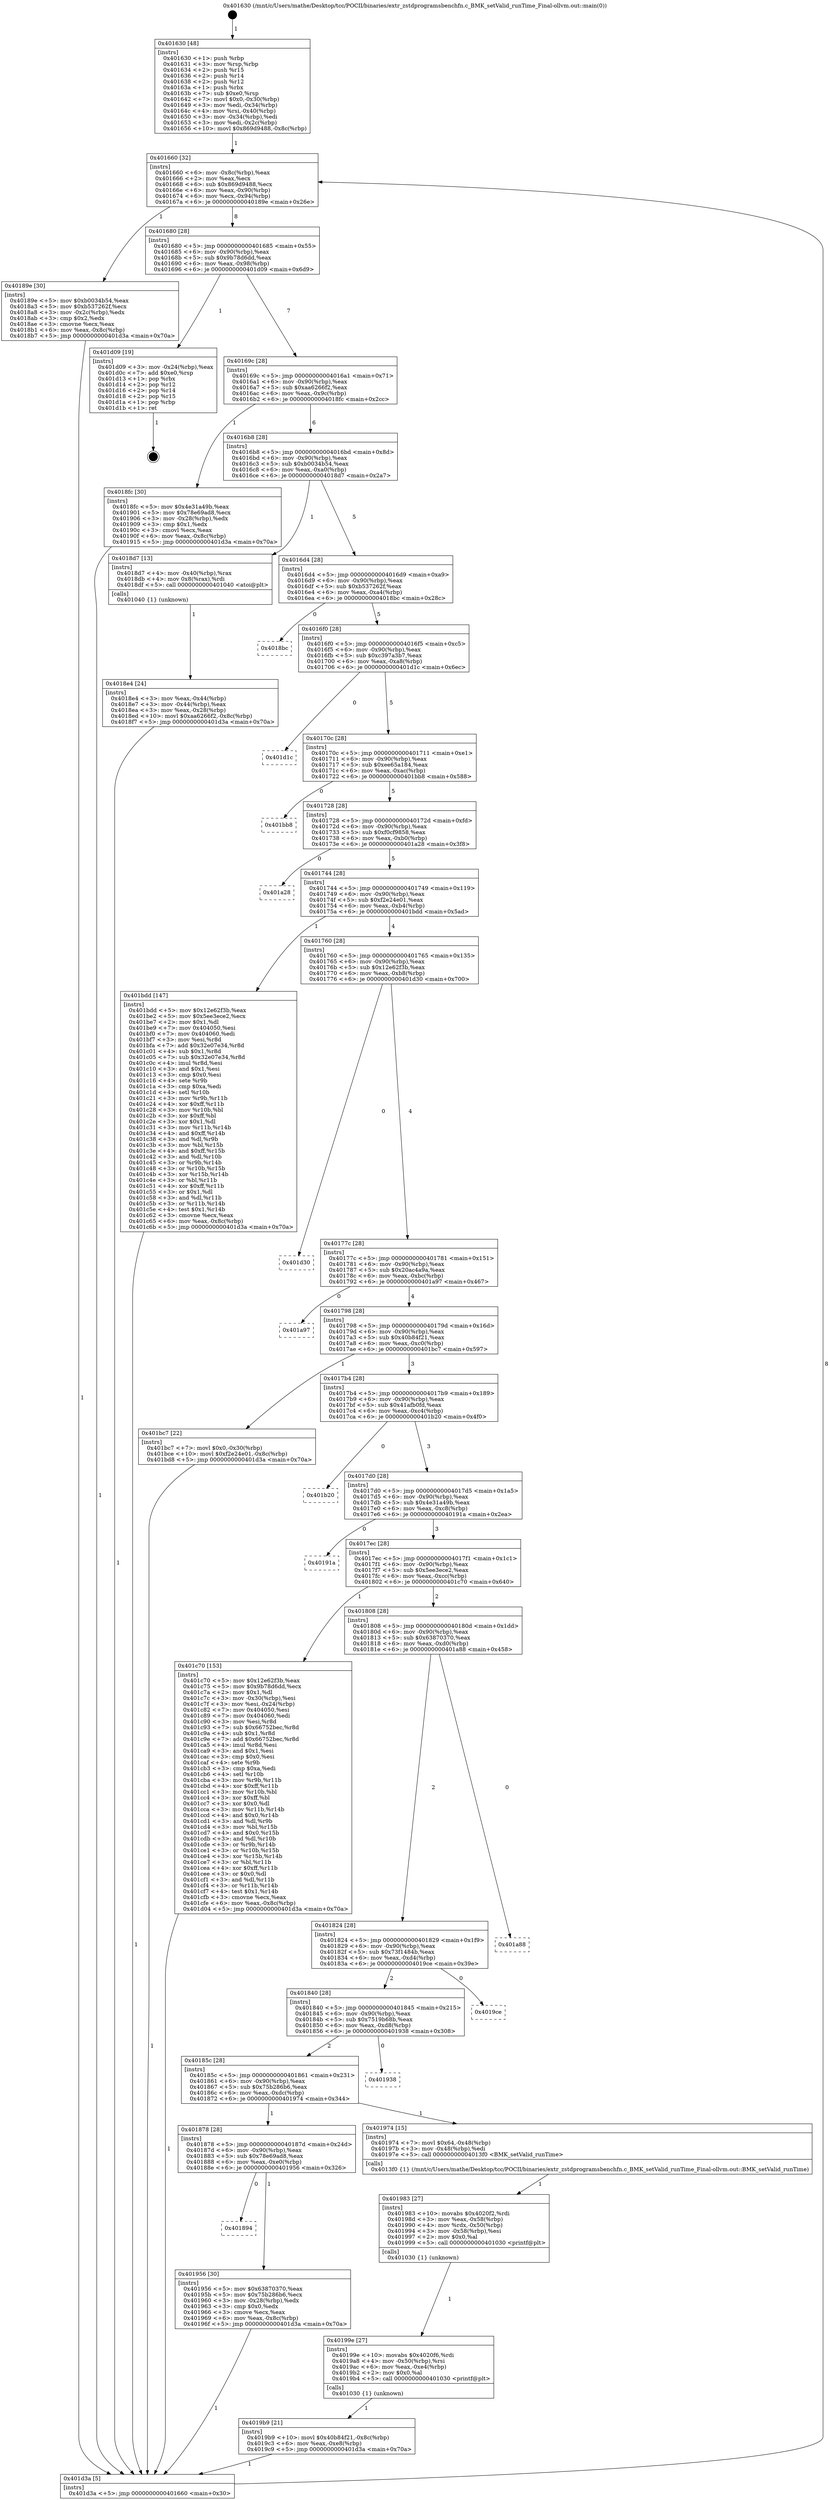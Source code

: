 digraph "0x401630" {
  label = "0x401630 (/mnt/c/Users/mathe/Desktop/tcc/POCII/binaries/extr_zstdprogramsbenchfn.c_BMK_setValid_runTime_Final-ollvm.out::main(0))"
  labelloc = "t"
  node[shape=record]

  Entry [label="",width=0.3,height=0.3,shape=circle,fillcolor=black,style=filled]
  "0x401660" [label="{
     0x401660 [32]\l
     | [instrs]\l
     &nbsp;&nbsp;0x401660 \<+6\>: mov -0x8c(%rbp),%eax\l
     &nbsp;&nbsp;0x401666 \<+2\>: mov %eax,%ecx\l
     &nbsp;&nbsp;0x401668 \<+6\>: sub $0x869d9488,%ecx\l
     &nbsp;&nbsp;0x40166e \<+6\>: mov %eax,-0x90(%rbp)\l
     &nbsp;&nbsp;0x401674 \<+6\>: mov %ecx,-0x94(%rbp)\l
     &nbsp;&nbsp;0x40167a \<+6\>: je 000000000040189e \<main+0x26e\>\l
  }"]
  "0x40189e" [label="{
     0x40189e [30]\l
     | [instrs]\l
     &nbsp;&nbsp;0x40189e \<+5\>: mov $0xb0034b54,%eax\l
     &nbsp;&nbsp;0x4018a3 \<+5\>: mov $0xb537262f,%ecx\l
     &nbsp;&nbsp;0x4018a8 \<+3\>: mov -0x2c(%rbp),%edx\l
     &nbsp;&nbsp;0x4018ab \<+3\>: cmp $0x2,%edx\l
     &nbsp;&nbsp;0x4018ae \<+3\>: cmovne %ecx,%eax\l
     &nbsp;&nbsp;0x4018b1 \<+6\>: mov %eax,-0x8c(%rbp)\l
     &nbsp;&nbsp;0x4018b7 \<+5\>: jmp 0000000000401d3a \<main+0x70a\>\l
  }"]
  "0x401680" [label="{
     0x401680 [28]\l
     | [instrs]\l
     &nbsp;&nbsp;0x401680 \<+5\>: jmp 0000000000401685 \<main+0x55\>\l
     &nbsp;&nbsp;0x401685 \<+6\>: mov -0x90(%rbp),%eax\l
     &nbsp;&nbsp;0x40168b \<+5\>: sub $0x9b78d6dd,%eax\l
     &nbsp;&nbsp;0x401690 \<+6\>: mov %eax,-0x98(%rbp)\l
     &nbsp;&nbsp;0x401696 \<+6\>: je 0000000000401d09 \<main+0x6d9\>\l
  }"]
  "0x401d3a" [label="{
     0x401d3a [5]\l
     | [instrs]\l
     &nbsp;&nbsp;0x401d3a \<+5\>: jmp 0000000000401660 \<main+0x30\>\l
  }"]
  "0x401630" [label="{
     0x401630 [48]\l
     | [instrs]\l
     &nbsp;&nbsp;0x401630 \<+1\>: push %rbp\l
     &nbsp;&nbsp;0x401631 \<+3\>: mov %rsp,%rbp\l
     &nbsp;&nbsp;0x401634 \<+2\>: push %r15\l
     &nbsp;&nbsp;0x401636 \<+2\>: push %r14\l
     &nbsp;&nbsp;0x401638 \<+2\>: push %r12\l
     &nbsp;&nbsp;0x40163a \<+1\>: push %rbx\l
     &nbsp;&nbsp;0x40163b \<+7\>: sub $0xe0,%rsp\l
     &nbsp;&nbsp;0x401642 \<+7\>: movl $0x0,-0x30(%rbp)\l
     &nbsp;&nbsp;0x401649 \<+3\>: mov %edi,-0x34(%rbp)\l
     &nbsp;&nbsp;0x40164c \<+4\>: mov %rsi,-0x40(%rbp)\l
     &nbsp;&nbsp;0x401650 \<+3\>: mov -0x34(%rbp),%edi\l
     &nbsp;&nbsp;0x401653 \<+3\>: mov %edi,-0x2c(%rbp)\l
     &nbsp;&nbsp;0x401656 \<+10\>: movl $0x869d9488,-0x8c(%rbp)\l
  }"]
  Exit [label="",width=0.3,height=0.3,shape=circle,fillcolor=black,style=filled,peripheries=2]
  "0x401d09" [label="{
     0x401d09 [19]\l
     | [instrs]\l
     &nbsp;&nbsp;0x401d09 \<+3\>: mov -0x24(%rbp),%eax\l
     &nbsp;&nbsp;0x401d0c \<+7\>: add $0xe0,%rsp\l
     &nbsp;&nbsp;0x401d13 \<+1\>: pop %rbx\l
     &nbsp;&nbsp;0x401d14 \<+2\>: pop %r12\l
     &nbsp;&nbsp;0x401d16 \<+2\>: pop %r14\l
     &nbsp;&nbsp;0x401d18 \<+2\>: pop %r15\l
     &nbsp;&nbsp;0x401d1a \<+1\>: pop %rbp\l
     &nbsp;&nbsp;0x401d1b \<+1\>: ret\l
  }"]
  "0x40169c" [label="{
     0x40169c [28]\l
     | [instrs]\l
     &nbsp;&nbsp;0x40169c \<+5\>: jmp 00000000004016a1 \<main+0x71\>\l
     &nbsp;&nbsp;0x4016a1 \<+6\>: mov -0x90(%rbp),%eax\l
     &nbsp;&nbsp;0x4016a7 \<+5\>: sub $0xaa6266f2,%eax\l
     &nbsp;&nbsp;0x4016ac \<+6\>: mov %eax,-0x9c(%rbp)\l
     &nbsp;&nbsp;0x4016b2 \<+6\>: je 00000000004018fc \<main+0x2cc\>\l
  }"]
  "0x4019b9" [label="{
     0x4019b9 [21]\l
     | [instrs]\l
     &nbsp;&nbsp;0x4019b9 \<+10\>: movl $0x40b84f21,-0x8c(%rbp)\l
     &nbsp;&nbsp;0x4019c3 \<+6\>: mov %eax,-0xe8(%rbp)\l
     &nbsp;&nbsp;0x4019c9 \<+5\>: jmp 0000000000401d3a \<main+0x70a\>\l
  }"]
  "0x4018fc" [label="{
     0x4018fc [30]\l
     | [instrs]\l
     &nbsp;&nbsp;0x4018fc \<+5\>: mov $0x4e31a49b,%eax\l
     &nbsp;&nbsp;0x401901 \<+5\>: mov $0x78e69ad8,%ecx\l
     &nbsp;&nbsp;0x401906 \<+3\>: mov -0x28(%rbp),%edx\l
     &nbsp;&nbsp;0x401909 \<+3\>: cmp $0x1,%edx\l
     &nbsp;&nbsp;0x40190c \<+3\>: cmovl %ecx,%eax\l
     &nbsp;&nbsp;0x40190f \<+6\>: mov %eax,-0x8c(%rbp)\l
     &nbsp;&nbsp;0x401915 \<+5\>: jmp 0000000000401d3a \<main+0x70a\>\l
  }"]
  "0x4016b8" [label="{
     0x4016b8 [28]\l
     | [instrs]\l
     &nbsp;&nbsp;0x4016b8 \<+5\>: jmp 00000000004016bd \<main+0x8d\>\l
     &nbsp;&nbsp;0x4016bd \<+6\>: mov -0x90(%rbp),%eax\l
     &nbsp;&nbsp;0x4016c3 \<+5\>: sub $0xb0034b54,%eax\l
     &nbsp;&nbsp;0x4016c8 \<+6\>: mov %eax,-0xa0(%rbp)\l
     &nbsp;&nbsp;0x4016ce \<+6\>: je 00000000004018d7 \<main+0x2a7\>\l
  }"]
  "0x40199e" [label="{
     0x40199e [27]\l
     | [instrs]\l
     &nbsp;&nbsp;0x40199e \<+10\>: movabs $0x4020f6,%rdi\l
     &nbsp;&nbsp;0x4019a8 \<+4\>: mov -0x50(%rbp),%rsi\l
     &nbsp;&nbsp;0x4019ac \<+6\>: mov %eax,-0xe4(%rbp)\l
     &nbsp;&nbsp;0x4019b2 \<+2\>: mov $0x0,%al\l
     &nbsp;&nbsp;0x4019b4 \<+5\>: call 0000000000401030 \<printf@plt\>\l
     | [calls]\l
     &nbsp;&nbsp;0x401030 \{1\} (unknown)\l
  }"]
  "0x4018d7" [label="{
     0x4018d7 [13]\l
     | [instrs]\l
     &nbsp;&nbsp;0x4018d7 \<+4\>: mov -0x40(%rbp),%rax\l
     &nbsp;&nbsp;0x4018db \<+4\>: mov 0x8(%rax),%rdi\l
     &nbsp;&nbsp;0x4018df \<+5\>: call 0000000000401040 \<atoi@plt\>\l
     | [calls]\l
     &nbsp;&nbsp;0x401040 \{1\} (unknown)\l
  }"]
  "0x4016d4" [label="{
     0x4016d4 [28]\l
     | [instrs]\l
     &nbsp;&nbsp;0x4016d4 \<+5\>: jmp 00000000004016d9 \<main+0xa9\>\l
     &nbsp;&nbsp;0x4016d9 \<+6\>: mov -0x90(%rbp),%eax\l
     &nbsp;&nbsp;0x4016df \<+5\>: sub $0xb537262f,%eax\l
     &nbsp;&nbsp;0x4016e4 \<+6\>: mov %eax,-0xa4(%rbp)\l
     &nbsp;&nbsp;0x4016ea \<+6\>: je 00000000004018bc \<main+0x28c\>\l
  }"]
  "0x4018e4" [label="{
     0x4018e4 [24]\l
     | [instrs]\l
     &nbsp;&nbsp;0x4018e4 \<+3\>: mov %eax,-0x44(%rbp)\l
     &nbsp;&nbsp;0x4018e7 \<+3\>: mov -0x44(%rbp),%eax\l
     &nbsp;&nbsp;0x4018ea \<+3\>: mov %eax,-0x28(%rbp)\l
     &nbsp;&nbsp;0x4018ed \<+10\>: movl $0xaa6266f2,-0x8c(%rbp)\l
     &nbsp;&nbsp;0x4018f7 \<+5\>: jmp 0000000000401d3a \<main+0x70a\>\l
  }"]
  "0x401983" [label="{
     0x401983 [27]\l
     | [instrs]\l
     &nbsp;&nbsp;0x401983 \<+10\>: movabs $0x4020f2,%rdi\l
     &nbsp;&nbsp;0x40198d \<+3\>: mov %eax,-0x58(%rbp)\l
     &nbsp;&nbsp;0x401990 \<+4\>: mov %rdx,-0x50(%rbp)\l
     &nbsp;&nbsp;0x401994 \<+3\>: mov -0x58(%rbp),%esi\l
     &nbsp;&nbsp;0x401997 \<+2\>: mov $0x0,%al\l
     &nbsp;&nbsp;0x401999 \<+5\>: call 0000000000401030 \<printf@plt\>\l
     | [calls]\l
     &nbsp;&nbsp;0x401030 \{1\} (unknown)\l
  }"]
  "0x4018bc" [label="{
     0x4018bc\l
  }", style=dashed]
  "0x4016f0" [label="{
     0x4016f0 [28]\l
     | [instrs]\l
     &nbsp;&nbsp;0x4016f0 \<+5\>: jmp 00000000004016f5 \<main+0xc5\>\l
     &nbsp;&nbsp;0x4016f5 \<+6\>: mov -0x90(%rbp),%eax\l
     &nbsp;&nbsp;0x4016fb \<+5\>: sub $0xc397a3b7,%eax\l
     &nbsp;&nbsp;0x401700 \<+6\>: mov %eax,-0xa8(%rbp)\l
     &nbsp;&nbsp;0x401706 \<+6\>: je 0000000000401d1c \<main+0x6ec\>\l
  }"]
  "0x401894" [label="{
     0x401894\l
  }", style=dashed]
  "0x401d1c" [label="{
     0x401d1c\l
  }", style=dashed]
  "0x40170c" [label="{
     0x40170c [28]\l
     | [instrs]\l
     &nbsp;&nbsp;0x40170c \<+5\>: jmp 0000000000401711 \<main+0xe1\>\l
     &nbsp;&nbsp;0x401711 \<+6\>: mov -0x90(%rbp),%eax\l
     &nbsp;&nbsp;0x401717 \<+5\>: sub $0xee65a184,%eax\l
     &nbsp;&nbsp;0x40171c \<+6\>: mov %eax,-0xac(%rbp)\l
     &nbsp;&nbsp;0x401722 \<+6\>: je 0000000000401bb8 \<main+0x588\>\l
  }"]
  "0x401956" [label="{
     0x401956 [30]\l
     | [instrs]\l
     &nbsp;&nbsp;0x401956 \<+5\>: mov $0x63870370,%eax\l
     &nbsp;&nbsp;0x40195b \<+5\>: mov $0x75b286b6,%ecx\l
     &nbsp;&nbsp;0x401960 \<+3\>: mov -0x28(%rbp),%edx\l
     &nbsp;&nbsp;0x401963 \<+3\>: cmp $0x0,%edx\l
     &nbsp;&nbsp;0x401966 \<+3\>: cmove %ecx,%eax\l
     &nbsp;&nbsp;0x401969 \<+6\>: mov %eax,-0x8c(%rbp)\l
     &nbsp;&nbsp;0x40196f \<+5\>: jmp 0000000000401d3a \<main+0x70a\>\l
  }"]
  "0x401bb8" [label="{
     0x401bb8\l
  }", style=dashed]
  "0x401728" [label="{
     0x401728 [28]\l
     | [instrs]\l
     &nbsp;&nbsp;0x401728 \<+5\>: jmp 000000000040172d \<main+0xfd\>\l
     &nbsp;&nbsp;0x40172d \<+6\>: mov -0x90(%rbp),%eax\l
     &nbsp;&nbsp;0x401733 \<+5\>: sub $0xf0cf9858,%eax\l
     &nbsp;&nbsp;0x401738 \<+6\>: mov %eax,-0xb0(%rbp)\l
     &nbsp;&nbsp;0x40173e \<+6\>: je 0000000000401a28 \<main+0x3f8\>\l
  }"]
  "0x401878" [label="{
     0x401878 [28]\l
     | [instrs]\l
     &nbsp;&nbsp;0x401878 \<+5\>: jmp 000000000040187d \<main+0x24d\>\l
     &nbsp;&nbsp;0x40187d \<+6\>: mov -0x90(%rbp),%eax\l
     &nbsp;&nbsp;0x401883 \<+5\>: sub $0x78e69ad8,%eax\l
     &nbsp;&nbsp;0x401888 \<+6\>: mov %eax,-0xe0(%rbp)\l
     &nbsp;&nbsp;0x40188e \<+6\>: je 0000000000401956 \<main+0x326\>\l
  }"]
  "0x401a28" [label="{
     0x401a28\l
  }", style=dashed]
  "0x401744" [label="{
     0x401744 [28]\l
     | [instrs]\l
     &nbsp;&nbsp;0x401744 \<+5\>: jmp 0000000000401749 \<main+0x119\>\l
     &nbsp;&nbsp;0x401749 \<+6\>: mov -0x90(%rbp),%eax\l
     &nbsp;&nbsp;0x40174f \<+5\>: sub $0xf2e24e01,%eax\l
     &nbsp;&nbsp;0x401754 \<+6\>: mov %eax,-0xb4(%rbp)\l
     &nbsp;&nbsp;0x40175a \<+6\>: je 0000000000401bdd \<main+0x5ad\>\l
  }"]
  "0x401974" [label="{
     0x401974 [15]\l
     | [instrs]\l
     &nbsp;&nbsp;0x401974 \<+7\>: movl $0x64,-0x48(%rbp)\l
     &nbsp;&nbsp;0x40197b \<+3\>: mov -0x48(%rbp),%edi\l
     &nbsp;&nbsp;0x40197e \<+5\>: call 00000000004013f0 \<BMK_setValid_runTime\>\l
     | [calls]\l
     &nbsp;&nbsp;0x4013f0 \{1\} (/mnt/c/Users/mathe/Desktop/tcc/POCII/binaries/extr_zstdprogramsbenchfn.c_BMK_setValid_runTime_Final-ollvm.out::BMK_setValid_runTime)\l
  }"]
  "0x401bdd" [label="{
     0x401bdd [147]\l
     | [instrs]\l
     &nbsp;&nbsp;0x401bdd \<+5\>: mov $0x12e62f3b,%eax\l
     &nbsp;&nbsp;0x401be2 \<+5\>: mov $0x5ee3ece2,%ecx\l
     &nbsp;&nbsp;0x401be7 \<+2\>: mov $0x1,%dl\l
     &nbsp;&nbsp;0x401be9 \<+7\>: mov 0x404050,%esi\l
     &nbsp;&nbsp;0x401bf0 \<+7\>: mov 0x404060,%edi\l
     &nbsp;&nbsp;0x401bf7 \<+3\>: mov %esi,%r8d\l
     &nbsp;&nbsp;0x401bfa \<+7\>: add $0x32e07e34,%r8d\l
     &nbsp;&nbsp;0x401c01 \<+4\>: sub $0x1,%r8d\l
     &nbsp;&nbsp;0x401c05 \<+7\>: sub $0x32e07e34,%r8d\l
     &nbsp;&nbsp;0x401c0c \<+4\>: imul %r8d,%esi\l
     &nbsp;&nbsp;0x401c10 \<+3\>: and $0x1,%esi\l
     &nbsp;&nbsp;0x401c13 \<+3\>: cmp $0x0,%esi\l
     &nbsp;&nbsp;0x401c16 \<+4\>: sete %r9b\l
     &nbsp;&nbsp;0x401c1a \<+3\>: cmp $0xa,%edi\l
     &nbsp;&nbsp;0x401c1d \<+4\>: setl %r10b\l
     &nbsp;&nbsp;0x401c21 \<+3\>: mov %r9b,%r11b\l
     &nbsp;&nbsp;0x401c24 \<+4\>: xor $0xff,%r11b\l
     &nbsp;&nbsp;0x401c28 \<+3\>: mov %r10b,%bl\l
     &nbsp;&nbsp;0x401c2b \<+3\>: xor $0xff,%bl\l
     &nbsp;&nbsp;0x401c2e \<+3\>: xor $0x1,%dl\l
     &nbsp;&nbsp;0x401c31 \<+3\>: mov %r11b,%r14b\l
     &nbsp;&nbsp;0x401c34 \<+4\>: and $0xff,%r14b\l
     &nbsp;&nbsp;0x401c38 \<+3\>: and %dl,%r9b\l
     &nbsp;&nbsp;0x401c3b \<+3\>: mov %bl,%r15b\l
     &nbsp;&nbsp;0x401c3e \<+4\>: and $0xff,%r15b\l
     &nbsp;&nbsp;0x401c42 \<+3\>: and %dl,%r10b\l
     &nbsp;&nbsp;0x401c45 \<+3\>: or %r9b,%r14b\l
     &nbsp;&nbsp;0x401c48 \<+3\>: or %r10b,%r15b\l
     &nbsp;&nbsp;0x401c4b \<+3\>: xor %r15b,%r14b\l
     &nbsp;&nbsp;0x401c4e \<+3\>: or %bl,%r11b\l
     &nbsp;&nbsp;0x401c51 \<+4\>: xor $0xff,%r11b\l
     &nbsp;&nbsp;0x401c55 \<+3\>: or $0x1,%dl\l
     &nbsp;&nbsp;0x401c58 \<+3\>: and %dl,%r11b\l
     &nbsp;&nbsp;0x401c5b \<+3\>: or %r11b,%r14b\l
     &nbsp;&nbsp;0x401c5e \<+4\>: test $0x1,%r14b\l
     &nbsp;&nbsp;0x401c62 \<+3\>: cmovne %ecx,%eax\l
     &nbsp;&nbsp;0x401c65 \<+6\>: mov %eax,-0x8c(%rbp)\l
     &nbsp;&nbsp;0x401c6b \<+5\>: jmp 0000000000401d3a \<main+0x70a\>\l
  }"]
  "0x401760" [label="{
     0x401760 [28]\l
     | [instrs]\l
     &nbsp;&nbsp;0x401760 \<+5\>: jmp 0000000000401765 \<main+0x135\>\l
     &nbsp;&nbsp;0x401765 \<+6\>: mov -0x90(%rbp),%eax\l
     &nbsp;&nbsp;0x40176b \<+5\>: sub $0x12e62f3b,%eax\l
     &nbsp;&nbsp;0x401770 \<+6\>: mov %eax,-0xb8(%rbp)\l
     &nbsp;&nbsp;0x401776 \<+6\>: je 0000000000401d30 \<main+0x700\>\l
  }"]
  "0x40185c" [label="{
     0x40185c [28]\l
     | [instrs]\l
     &nbsp;&nbsp;0x40185c \<+5\>: jmp 0000000000401861 \<main+0x231\>\l
     &nbsp;&nbsp;0x401861 \<+6\>: mov -0x90(%rbp),%eax\l
     &nbsp;&nbsp;0x401867 \<+5\>: sub $0x75b286b6,%eax\l
     &nbsp;&nbsp;0x40186c \<+6\>: mov %eax,-0xdc(%rbp)\l
     &nbsp;&nbsp;0x401872 \<+6\>: je 0000000000401974 \<main+0x344\>\l
  }"]
  "0x401d30" [label="{
     0x401d30\l
  }", style=dashed]
  "0x40177c" [label="{
     0x40177c [28]\l
     | [instrs]\l
     &nbsp;&nbsp;0x40177c \<+5\>: jmp 0000000000401781 \<main+0x151\>\l
     &nbsp;&nbsp;0x401781 \<+6\>: mov -0x90(%rbp),%eax\l
     &nbsp;&nbsp;0x401787 \<+5\>: sub $0x20ac4a9a,%eax\l
     &nbsp;&nbsp;0x40178c \<+6\>: mov %eax,-0xbc(%rbp)\l
     &nbsp;&nbsp;0x401792 \<+6\>: je 0000000000401a97 \<main+0x467\>\l
  }"]
  "0x401938" [label="{
     0x401938\l
  }", style=dashed]
  "0x401a97" [label="{
     0x401a97\l
  }", style=dashed]
  "0x401798" [label="{
     0x401798 [28]\l
     | [instrs]\l
     &nbsp;&nbsp;0x401798 \<+5\>: jmp 000000000040179d \<main+0x16d\>\l
     &nbsp;&nbsp;0x40179d \<+6\>: mov -0x90(%rbp),%eax\l
     &nbsp;&nbsp;0x4017a3 \<+5\>: sub $0x40b84f21,%eax\l
     &nbsp;&nbsp;0x4017a8 \<+6\>: mov %eax,-0xc0(%rbp)\l
     &nbsp;&nbsp;0x4017ae \<+6\>: je 0000000000401bc7 \<main+0x597\>\l
  }"]
  "0x401840" [label="{
     0x401840 [28]\l
     | [instrs]\l
     &nbsp;&nbsp;0x401840 \<+5\>: jmp 0000000000401845 \<main+0x215\>\l
     &nbsp;&nbsp;0x401845 \<+6\>: mov -0x90(%rbp),%eax\l
     &nbsp;&nbsp;0x40184b \<+5\>: sub $0x7519b68b,%eax\l
     &nbsp;&nbsp;0x401850 \<+6\>: mov %eax,-0xd8(%rbp)\l
     &nbsp;&nbsp;0x401856 \<+6\>: je 0000000000401938 \<main+0x308\>\l
  }"]
  "0x401bc7" [label="{
     0x401bc7 [22]\l
     | [instrs]\l
     &nbsp;&nbsp;0x401bc7 \<+7\>: movl $0x0,-0x30(%rbp)\l
     &nbsp;&nbsp;0x401bce \<+10\>: movl $0xf2e24e01,-0x8c(%rbp)\l
     &nbsp;&nbsp;0x401bd8 \<+5\>: jmp 0000000000401d3a \<main+0x70a\>\l
  }"]
  "0x4017b4" [label="{
     0x4017b4 [28]\l
     | [instrs]\l
     &nbsp;&nbsp;0x4017b4 \<+5\>: jmp 00000000004017b9 \<main+0x189\>\l
     &nbsp;&nbsp;0x4017b9 \<+6\>: mov -0x90(%rbp),%eax\l
     &nbsp;&nbsp;0x4017bf \<+5\>: sub $0x41afb0fd,%eax\l
     &nbsp;&nbsp;0x4017c4 \<+6\>: mov %eax,-0xc4(%rbp)\l
     &nbsp;&nbsp;0x4017ca \<+6\>: je 0000000000401b20 \<main+0x4f0\>\l
  }"]
  "0x4019ce" [label="{
     0x4019ce\l
  }", style=dashed]
  "0x401b20" [label="{
     0x401b20\l
  }", style=dashed]
  "0x4017d0" [label="{
     0x4017d0 [28]\l
     | [instrs]\l
     &nbsp;&nbsp;0x4017d0 \<+5\>: jmp 00000000004017d5 \<main+0x1a5\>\l
     &nbsp;&nbsp;0x4017d5 \<+6\>: mov -0x90(%rbp),%eax\l
     &nbsp;&nbsp;0x4017db \<+5\>: sub $0x4e31a49b,%eax\l
     &nbsp;&nbsp;0x4017e0 \<+6\>: mov %eax,-0xc8(%rbp)\l
     &nbsp;&nbsp;0x4017e6 \<+6\>: je 000000000040191a \<main+0x2ea\>\l
  }"]
  "0x401824" [label="{
     0x401824 [28]\l
     | [instrs]\l
     &nbsp;&nbsp;0x401824 \<+5\>: jmp 0000000000401829 \<main+0x1f9\>\l
     &nbsp;&nbsp;0x401829 \<+6\>: mov -0x90(%rbp),%eax\l
     &nbsp;&nbsp;0x40182f \<+5\>: sub $0x73f1484b,%eax\l
     &nbsp;&nbsp;0x401834 \<+6\>: mov %eax,-0xd4(%rbp)\l
     &nbsp;&nbsp;0x40183a \<+6\>: je 00000000004019ce \<main+0x39e\>\l
  }"]
  "0x40191a" [label="{
     0x40191a\l
  }", style=dashed]
  "0x4017ec" [label="{
     0x4017ec [28]\l
     | [instrs]\l
     &nbsp;&nbsp;0x4017ec \<+5\>: jmp 00000000004017f1 \<main+0x1c1\>\l
     &nbsp;&nbsp;0x4017f1 \<+6\>: mov -0x90(%rbp),%eax\l
     &nbsp;&nbsp;0x4017f7 \<+5\>: sub $0x5ee3ece2,%eax\l
     &nbsp;&nbsp;0x4017fc \<+6\>: mov %eax,-0xcc(%rbp)\l
     &nbsp;&nbsp;0x401802 \<+6\>: je 0000000000401c70 \<main+0x640\>\l
  }"]
  "0x401a88" [label="{
     0x401a88\l
  }", style=dashed]
  "0x401c70" [label="{
     0x401c70 [153]\l
     | [instrs]\l
     &nbsp;&nbsp;0x401c70 \<+5\>: mov $0x12e62f3b,%eax\l
     &nbsp;&nbsp;0x401c75 \<+5\>: mov $0x9b78d6dd,%ecx\l
     &nbsp;&nbsp;0x401c7a \<+2\>: mov $0x1,%dl\l
     &nbsp;&nbsp;0x401c7c \<+3\>: mov -0x30(%rbp),%esi\l
     &nbsp;&nbsp;0x401c7f \<+3\>: mov %esi,-0x24(%rbp)\l
     &nbsp;&nbsp;0x401c82 \<+7\>: mov 0x404050,%esi\l
     &nbsp;&nbsp;0x401c89 \<+7\>: mov 0x404060,%edi\l
     &nbsp;&nbsp;0x401c90 \<+3\>: mov %esi,%r8d\l
     &nbsp;&nbsp;0x401c93 \<+7\>: sub $0x66752bec,%r8d\l
     &nbsp;&nbsp;0x401c9a \<+4\>: sub $0x1,%r8d\l
     &nbsp;&nbsp;0x401c9e \<+7\>: add $0x66752bec,%r8d\l
     &nbsp;&nbsp;0x401ca5 \<+4\>: imul %r8d,%esi\l
     &nbsp;&nbsp;0x401ca9 \<+3\>: and $0x1,%esi\l
     &nbsp;&nbsp;0x401cac \<+3\>: cmp $0x0,%esi\l
     &nbsp;&nbsp;0x401caf \<+4\>: sete %r9b\l
     &nbsp;&nbsp;0x401cb3 \<+3\>: cmp $0xa,%edi\l
     &nbsp;&nbsp;0x401cb6 \<+4\>: setl %r10b\l
     &nbsp;&nbsp;0x401cba \<+3\>: mov %r9b,%r11b\l
     &nbsp;&nbsp;0x401cbd \<+4\>: xor $0xff,%r11b\l
     &nbsp;&nbsp;0x401cc1 \<+3\>: mov %r10b,%bl\l
     &nbsp;&nbsp;0x401cc4 \<+3\>: xor $0xff,%bl\l
     &nbsp;&nbsp;0x401cc7 \<+3\>: xor $0x0,%dl\l
     &nbsp;&nbsp;0x401cca \<+3\>: mov %r11b,%r14b\l
     &nbsp;&nbsp;0x401ccd \<+4\>: and $0x0,%r14b\l
     &nbsp;&nbsp;0x401cd1 \<+3\>: and %dl,%r9b\l
     &nbsp;&nbsp;0x401cd4 \<+3\>: mov %bl,%r15b\l
     &nbsp;&nbsp;0x401cd7 \<+4\>: and $0x0,%r15b\l
     &nbsp;&nbsp;0x401cdb \<+3\>: and %dl,%r10b\l
     &nbsp;&nbsp;0x401cde \<+3\>: or %r9b,%r14b\l
     &nbsp;&nbsp;0x401ce1 \<+3\>: or %r10b,%r15b\l
     &nbsp;&nbsp;0x401ce4 \<+3\>: xor %r15b,%r14b\l
     &nbsp;&nbsp;0x401ce7 \<+3\>: or %bl,%r11b\l
     &nbsp;&nbsp;0x401cea \<+4\>: xor $0xff,%r11b\l
     &nbsp;&nbsp;0x401cee \<+3\>: or $0x0,%dl\l
     &nbsp;&nbsp;0x401cf1 \<+3\>: and %dl,%r11b\l
     &nbsp;&nbsp;0x401cf4 \<+3\>: or %r11b,%r14b\l
     &nbsp;&nbsp;0x401cf7 \<+4\>: test $0x1,%r14b\l
     &nbsp;&nbsp;0x401cfb \<+3\>: cmovne %ecx,%eax\l
     &nbsp;&nbsp;0x401cfe \<+6\>: mov %eax,-0x8c(%rbp)\l
     &nbsp;&nbsp;0x401d04 \<+5\>: jmp 0000000000401d3a \<main+0x70a\>\l
  }"]
  "0x401808" [label="{
     0x401808 [28]\l
     | [instrs]\l
     &nbsp;&nbsp;0x401808 \<+5\>: jmp 000000000040180d \<main+0x1dd\>\l
     &nbsp;&nbsp;0x40180d \<+6\>: mov -0x90(%rbp),%eax\l
     &nbsp;&nbsp;0x401813 \<+5\>: sub $0x63870370,%eax\l
     &nbsp;&nbsp;0x401818 \<+6\>: mov %eax,-0xd0(%rbp)\l
     &nbsp;&nbsp;0x40181e \<+6\>: je 0000000000401a88 \<main+0x458\>\l
  }"]
  Entry -> "0x401630" [label=" 1"]
  "0x401660" -> "0x40189e" [label=" 1"]
  "0x401660" -> "0x401680" [label=" 8"]
  "0x40189e" -> "0x401d3a" [label=" 1"]
  "0x401630" -> "0x401660" [label=" 1"]
  "0x401d3a" -> "0x401660" [label=" 8"]
  "0x401d09" -> Exit [label=" 1"]
  "0x401680" -> "0x401d09" [label=" 1"]
  "0x401680" -> "0x40169c" [label=" 7"]
  "0x401c70" -> "0x401d3a" [label=" 1"]
  "0x40169c" -> "0x4018fc" [label=" 1"]
  "0x40169c" -> "0x4016b8" [label=" 6"]
  "0x401bdd" -> "0x401d3a" [label=" 1"]
  "0x4016b8" -> "0x4018d7" [label=" 1"]
  "0x4016b8" -> "0x4016d4" [label=" 5"]
  "0x4018d7" -> "0x4018e4" [label=" 1"]
  "0x4018e4" -> "0x401d3a" [label=" 1"]
  "0x4018fc" -> "0x401d3a" [label=" 1"]
  "0x401bc7" -> "0x401d3a" [label=" 1"]
  "0x4016d4" -> "0x4018bc" [label=" 0"]
  "0x4016d4" -> "0x4016f0" [label=" 5"]
  "0x4019b9" -> "0x401d3a" [label=" 1"]
  "0x4016f0" -> "0x401d1c" [label=" 0"]
  "0x4016f0" -> "0x40170c" [label=" 5"]
  "0x40199e" -> "0x4019b9" [label=" 1"]
  "0x40170c" -> "0x401bb8" [label=" 0"]
  "0x40170c" -> "0x401728" [label=" 5"]
  "0x401983" -> "0x40199e" [label=" 1"]
  "0x401728" -> "0x401a28" [label=" 0"]
  "0x401728" -> "0x401744" [label=" 5"]
  "0x401956" -> "0x401d3a" [label=" 1"]
  "0x401744" -> "0x401bdd" [label=" 1"]
  "0x401744" -> "0x401760" [label=" 4"]
  "0x401878" -> "0x401894" [label=" 0"]
  "0x401760" -> "0x401d30" [label=" 0"]
  "0x401760" -> "0x40177c" [label=" 4"]
  "0x401974" -> "0x401983" [label=" 1"]
  "0x40177c" -> "0x401a97" [label=" 0"]
  "0x40177c" -> "0x401798" [label=" 4"]
  "0x40185c" -> "0x401878" [label=" 1"]
  "0x401798" -> "0x401bc7" [label=" 1"]
  "0x401798" -> "0x4017b4" [label=" 3"]
  "0x401878" -> "0x401956" [label=" 1"]
  "0x4017b4" -> "0x401b20" [label=" 0"]
  "0x4017b4" -> "0x4017d0" [label=" 3"]
  "0x401840" -> "0x40185c" [label=" 2"]
  "0x4017d0" -> "0x40191a" [label=" 0"]
  "0x4017d0" -> "0x4017ec" [label=" 3"]
  "0x40185c" -> "0x401974" [label=" 1"]
  "0x4017ec" -> "0x401c70" [label=" 1"]
  "0x4017ec" -> "0x401808" [label=" 2"]
  "0x401824" -> "0x401840" [label=" 2"]
  "0x401808" -> "0x401a88" [label=" 0"]
  "0x401808" -> "0x401824" [label=" 2"]
  "0x401840" -> "0x401938" [label=" 0"]
  "0x401824" -> "0x4019ce" [label=" 0"]
}
